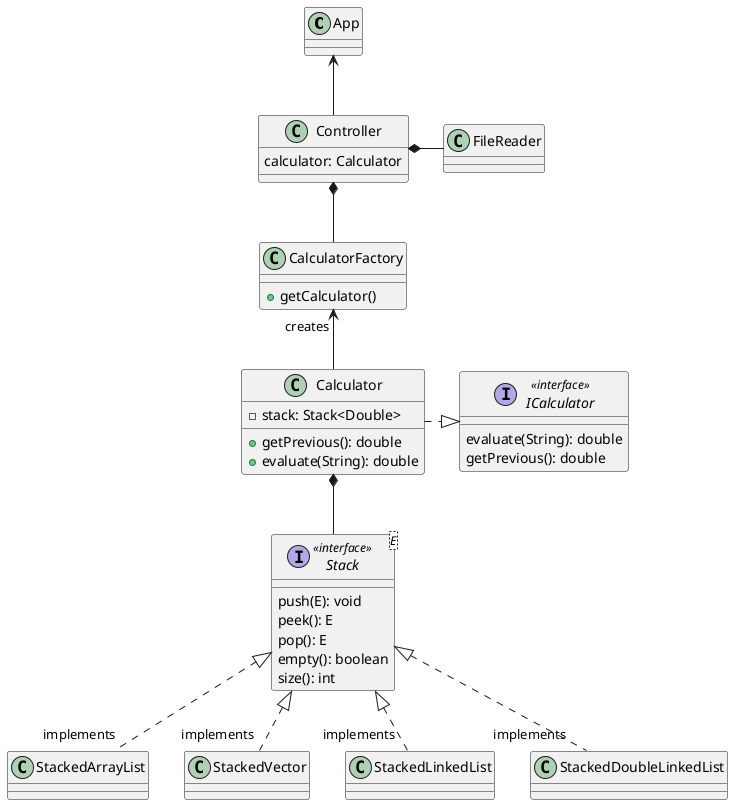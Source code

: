 @startuml
class App
class FileReader
class Controller
class Calculator
class CalculatorFactory
class StackedArrayList
class StackedVector
class StackedLinkedList
class StackedDoubleLinkedList
class StackedVector
interface ICalculator
interface Stack<E> <<interface>>

App <-- Controller
Controller *-- CalculatorFactory
Controller *- FileReader
Calculator *-- Stack
Calculator .|> ICalculator
CalculatorFactory "creates" <-- Calculator
Stack <|.. "implements" StackedArrayList
Stack <|.. "implements" StackedVector
Stack <|.. "implements" StackedLinkedList
Stack <|.. "implements" StackedDoubleLinkedList
class CalculatorFactory {
    + getCalculator()
}

class Controller {
    calculator: Calculator
}

class Calculator{
    - stack: Stack<Double>
    + getPrevious(): double
    + evaluate(String): double
}

interface ICalculator <<interface>>{
    evaluate(String): double
    getPrevious(): double
}

interface Stack {
    push(E): void
    peek(): E
    pop(): E
    empty(): boolean
    size(): int
}

@enduml